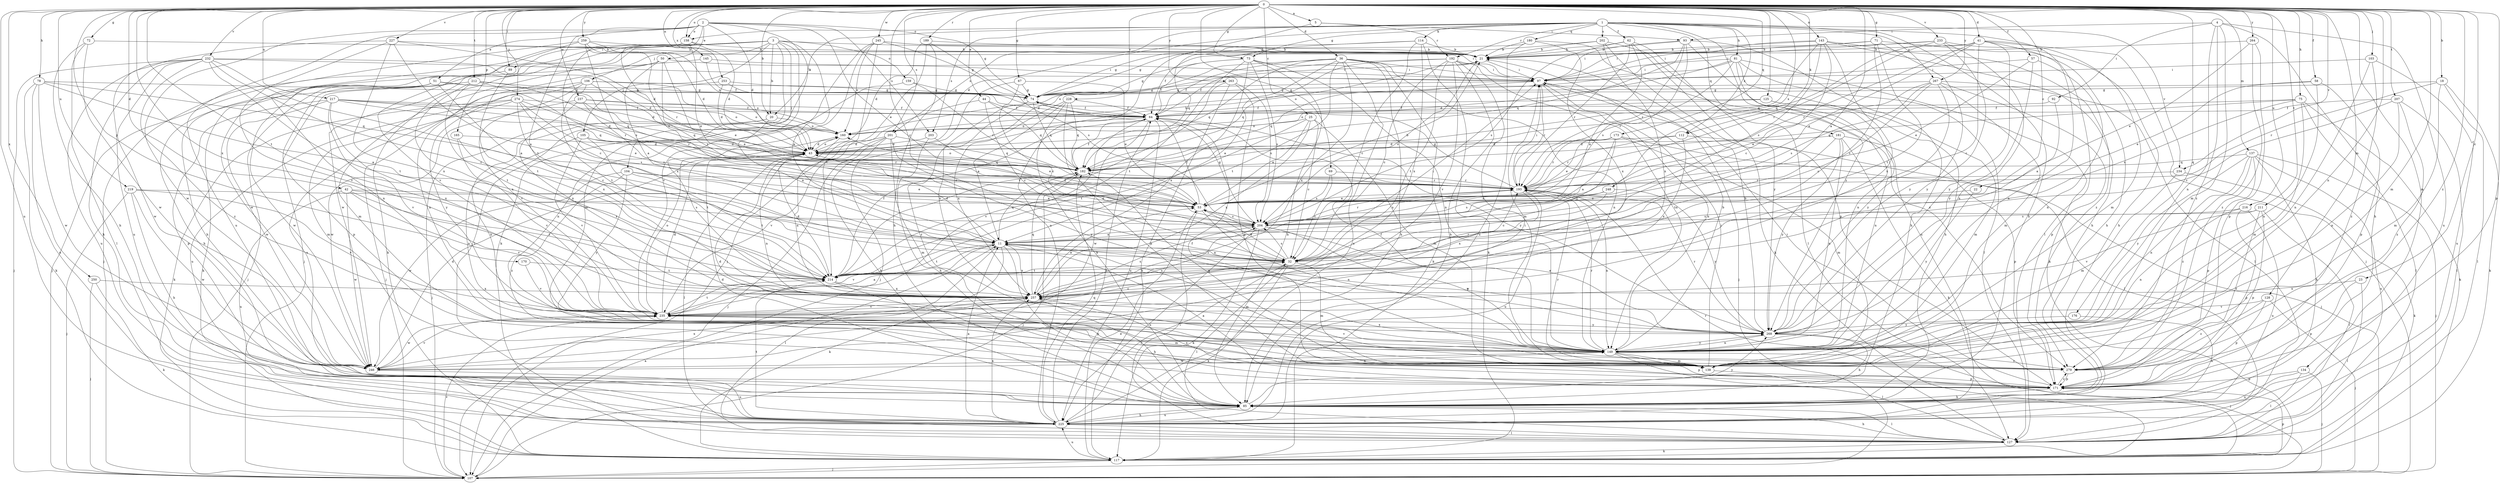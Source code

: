 strict digraph  {
0;
1;
2;
3;
4;
5;
11;
18;
20;
21;
22;
23;
25;
32;
36;
41;
42;
43;
44;
50;
51;
53;
57;
58;
62;
64;
67;
69;
71;
72;
73;
74;
75;
78;
81;
85;
89;
92;
93;
97;
103;
104;
105;
106;
107;
112;
114;
117;
125;
127;
128;
134;
137;
138;
143;
145;
149;
158;
159;
160;
165;
170;
171;
173;
176;
180;
181;
182;
189;
192;
193;
201;
202;
203;
204;
207;
211;
212;
214;
216;
217;
219;
225;
227;
228;
232;
233;
234;
235;
237;
245;
246;
248;
250;
253;
257;
259;
263;
264;
267;
268;
274;
279;
0 -> 5  [label=a];
0 -> 11  [label=a];
0 -> 18  [label=b];
0 -> 20  [label=b];
0 -> 22  [label=c];
0 -> 23  [label=c];
0 -> 25  [label=c];
0 -> 32  [label=c];
0 -> 36  [label=d];
0 -> 41  [label=d];
0 -> 42  [label=d];
0 -> 44  [label=e];
0 -> 57  [label=f];
0 -> 58  [label=f];
0 -> 67  [label=g];
0 -> 69  [label=g];
0 -> 71  [label=g];
0 -> 72  [label=g];
0 -> 73  [label=g];
0 -> 75  [label=h];
0 -> 78  [label=h];
0 -> 89  [label=i];
0 -> 103  [label=j];
0 -> 112  [label=k];
0 -> 125  [label=l];
0 -> 128  [label=m];
0 -> 134  [label=m];
0 -> 137  [label=m];
0 -> 138  [label=m];
0 -> 143  [label=n];
0 -> 145  [label=n];
0 -> 149  [label=n];
0 -> 158  [label=o];
0 -> 165  [label=p];
0 -> 170  [label=p];
0 -> 171  [label=p];
0 -> 173  [label=q];
0 -> 176  [label=q];
0 -> 189  [label=r];
0 -> 201  [label=s];
0 -> 207  [label=t];
0 -> 211  [label=t];
0 -> 212  [label=t];
0 -> 214  [label=t];
0 -> 216  [label=u];
0 -> 217  [label=u];
0 -> 219  [label=u];
0 -> 225  [label=u];
0 -> 227  [label=v];
0 -> 228  [label=v];
0 -> 232  [label=v];
0 -> 233  [label=v];
0 -> 234  [label=v];
0 -> 237  [label=w];
0 -> 245  [label=w];
0 -> 248  [label=x];
0 -> 250  [label=x];
0 -> 253  [label=x];
0 -> 257  [label=x];
0 -> 259  [label=y];
0 -> 263  [label=y];
0 -> 264  [label=y];
0 -> 267  [label=y];
0 -> 274  [label=z];
0 -> 279  [label=z];
1 -> 20  [label=b];
1 -> 43  [label=d];
1 -> 62  [label=f];
1 -> 73  [label=g];
1 -> 81  [label=h];
1 -> 85  [label=h];
1 -> 112  [label=k];
1 -> 114  [label=k];
1 -> 127  [label=l];
1 -> 158  [label=o];
1 -> 180  [label=q];
1 -> 181  [label=q];
1 -> 192  [label=r];
1 -> 201  [label=s];
1 -> 202  [label=s];
1 -> 203  [label=s];
1 -> 234  [label=v];
1 -> 267  [label=y];
1 -> 268  [label=y];
2 -> 43  [label=d];
2 -> 50  [label=e];
2 -> 51  [label=e];
2 -> 53  [label=e];
2 -> 74  [label=g];
2 -> 117  [label=k];
2 -> 158  [label=o];
2 -> 203  [label=s];
2 -> 204  [label=s];
2 -> 214  [label=t];
2 -> 225  [label=u];
2 -> 246  [label=w];
3 -> 11  [label=a];
3 -> 20  [label=b];
3 -> 21  [label=b];
3 -> 89  [label=i];
3 -> 104  [label=j];
3 -> 105  [label=j];
3 -> 106  [label=j];
3 -> 107  [label=j];
3 -> 117  [label=k];
3 -> 127  [label=l];
3 -> 138  [label=m];
3 -> 159  [label=o];
3 -> 246  [label=w];
4 -> 85  [label=h];
4 -> 92  [label=i];
4 -> 93  [label=i];
4 -> 138  [label=m];
4 -> 149  [label=n];
4 -> 225  [label=u];
4 -> 279  [label=z];
5 -> 93  [label=i];
5 -> 192  [label=r];
5 -> 225  [label=u];
11 -> 32  [label=c];
11 -> 43  [label=d];
11 -> 85  [label=h];
11 -> 117  [label=k];
11 -> 127  [label=l];
11 -> 138  [label=m];
11 -> 182  [label=q];
11 -> 214  [label=t];
11 -> 235  [label=v];
11 -> 257  [label=x];
11 -> 268  [label=y];
18 -> 74  [label=g];
18 -> 117  [label=k];
18 -> 127  [label=l];
18 -> 138  [label=m];
18 -> 193  [label=r];
20 -> 11  [label=a];
20 -> 107  [label=j];
20 -> 149  [label=n];
20 -> 160  [label=o];
21 -> 97  [label=i];
21 -> 160  [label=o];
21 -> 204  [label=s];
22 -> 53  [label=e];
22 -> 268  [label=y];
23 -> 127  [label=l];
23 -> 171  [label=p];
23 -> 257  [label=x];
25 -> 32  [label=c];
25 -> 53  [label=e];
25 -> 138  [label=m];
25 -> 160  [label=o];
25 -> 214  [label=t];
25 -> 257  [label=x];
32 -> 11  [label=a];
32 -> 53  [label=e];
32 -> 97  [label=i];
32 -> 117  [label=k];
32 -> 127  [label=l];
32 -> 138  [label=m];
32 -> 204  [label=s];
32 -> 214  [label=t];
36 -> 11  [label=a];
36 -> 43  [label=d];
36 -> 64  [label=f];
36 -> 85  [label=h];
36 -> 97  [label=i];
36 -> 117  [label=k];
36 -> 149  [label=n];
36 -> 182  [label=q];
36 -> 214  [label=t];
36 -> 225  [label=u];
36 -> 257  [label=x];
41 -> 21  [label=b];
41 -> 32  [label=c];
41 -> 53  [label=e];
41 -> 107  [label=j];
41 -> 138  [label=m];
41 -> 149  [label=n];
41 -> 182  [label=q];
41 -> 193  [label=r];
41 -> 268  [label=y];
42 -> 53  [label=e];
42 -> 204  [label=s];
42 -> 214  [label=t];
42 -> 225  [label=u];
42 -> 235  [label=v];
42 -> 246  [label=w];
43 -> 21  [label=b];
43 -> 127  [label=l];
43 -> 160  [label=o];
43 -> 182  [label=q];
44 -> 32  [label=c];
44 -> 64  [label=f];
44 -> 149  [label=n];
44 -> 182  [label=q];
50 -> 11  [label=a];
50 -> 53  [label=e];
50 -> 97  [label=i];
50 -> 138  [label=m];
50 -> 149  [label=n];
50 -> 204  [label=s];
51 -> 43  [label=d];
51 -> 74  [label=g];
51 -> 107  [label=j];
51 -> 117  [label=k];
51 -> 171  [label=p];
51 -> 246  [label=w];
51 -> 257  [label=x];
53 -> 21  [label=b];
53 -> 43  [label=d];
53 -> 64  [label=f];
53 -> 127  [label=l];
53 -> 149  [label=n];
53 -> 204  [label=s];
57 -> 53  [label=e];
57 -> 97  [label=i];
57 -> 149  [label=n];
57 -> 268  [label=y];
58 -> 53  [label=e];
58 -> 74  [label=g];
58 -> 149  [label=n];
58 -> 171  [label=p];
62 -> 11  [label=a];
62 -> 21  [label=b];
62 -> 117  [label=k];
62 -> 127  [label=l];
62 -> 193  [label=r];
62 -> 204  [label=s];
64 -> 160  [label=o];
64 -> 225  [label=u];
64 -> 235  [label=v];
64 -> 246  [label=w];
64 -> 268  [label=y];
67 -> 32  [label=c];
67 -> 53  [label=e];
67 -> 74  [label=g];
67 -> 107  [label=j];
69 -> 32  [label=c];
69 -> 193  [label=r];
69 -> 204  [label=s];
71 -> 21  [label=b];
71 -> 32  [label=c];
71 -> 85  [label=h];
71 -> 97  [label=i];
71 -> 214  [label=t];
71 -> 268  [label=y];
72 -> 21  [label=b];
72 -> 85  [label=h];
72 -> 127  [label=l];
72 -> 246  [label=w];
73 -> 64  [label=f];
73 -> 74  [label=g];
73 -> 85  [label=h];
73 -> 97  [label=i];
73 -> 149  [label=n];
73 -> 204  [label=s];
73 -> 214  [label=t];
73 -> 257  [label=x];
74 -> 64  [label=f];
74 -> 182  [label=q];
74 -> 257  [label=x];
74 -> 279  [label=z];
75 -> 64  [label=f];
75 -> 117  [label=k];
75 -> 127  [label=l];
75 -> 138  [label=m];
75 -> 182  [label=q];
75 -> 204  [label=s];
78 -> 11  [label=a];
78 -> 74  [label=g];
78 -> 117  [label=k];
78 -> 182  [label=q];
78 -> 225  [label=u];
78 -> 246  [label=w];
81 -> 43  [label=d];
81 -> 85  [label=h];
81 -> 97  [label=i];
81 -> 117  [label=k];
81 -> 127  [label=l];
81 -> 149  [label=n];
81 -> 160  [label=o];
81 -> 193  [label=r];
85 -> 43  [label=d];
85 -> 127  [label=l];
85 -> 225  [label=u];
85 -> 268  [label=y];
89 -> 85  [label=h];
89 -> 214  [label=t];
92 -> 11  [label=a];
92 -> 64  [label=f];
93 -> 21  [label=b];
93 -> 85  [label=h];
93 -> 97  [label=i];
93 -> 182  [label=q];
93 -> 193  [label=r];
93 -> 204  [label=s];
93 -> 225  [label=u];
97 -> 74  [label=g];
97 -> 107  [label=j];
97 -> 149  [label=n];
97 -> 182  [label=q];
97 -> 193  [label=r];
103 -> 97  [label=i];
103 -> 149  [label=n];
103 -> 225  [label=u];
103 -> 279  [label=z];
104 -> 53  [label=e];
104 -> 193  [label=r];
104 -> 214  [label=t];
104 -> 246  [label=w];
104 -> 268  [label=y];
104 -> 279  [label=z];
105 -> 43  [label=d];
105 -> 149  [label=n];
105 -> 193  [label=r];
105 -> 214  [label=t];
105 -> 235  [label=v];
106 -> 53  [label=e];
106 -> 74  [label=g];
106 -> 107  [label=j];
106 -> 160  [label=o];
106 -> 214  [label=t];
106 -> 235  [label=v];
106 -> 268  [label=y];
107 -> 11  [label=a];
107 -> 235  [label=v];
112 -> 43  [label=d];
112 -> 127  [label=l];
112 -> 193  [label=r];
112 -> 257  [label=x];
114 -> 21  [label=b];
114 -> 32  [label=c];
114 -> 74  [label=g];
114 -> 117  [label=k];
114 -> 182  [label=q];
114 -> 257  [label=x];
117 -> 53  [label=e];
117 -> 107  [label=j];
117 -> 171  [label=p];
117 -> 225  [label=u];
125 -> 64  [label=f];
125 -> 138  [label=m];
125 -> 149  [label=n];
125 -> 160  [label=o];
127 -> 85  [label=h];
127 -> 117  [label=k];
127 -> 193  [label=r];
128 -> 107  [label=j];
128 -> 171  [label=p];
128 -> 235  [label=v];
128 -> 279  [label=z];
134 -> 107  [label=j];
134 -> 127  [label=l];
134 -> 171  [label=p];
134 -> 225  [label=u];
137 -> 85  [label=h];
137 -> 107  [label=j];
137 -> 149  [label=n];
137 -> 171  [label=p];
137 -> 182  [label=q];
137 -> 225  [label=u];
137 -> 268  [label=y];
137 -> 279  [label=z];
138 -> 97  [label=i];
138 -> 171  [label=p];
138 -> 193  [label=r];
143 -> 21  [label=b];
143 -> 32  [label=c];
143 -> 85  [label=h];
143 -> 97  [label=i];
143 -> 182  [label=q];
143 -> 204  [label=s];
143 -> 257  [label=x];
143 -> 279  [label=z];
145 -> 64  [label=f];
145 -> 97  [label=i];
145 -> 107  [label=j];
149 -> 21  [label=b];
149 -> 64  [label=f];
149 -> 127  [label=l];
149 -> 138  [label=m];
149 -> 171  [label=p];
149 -> 193  [label=r];
149 -> 235  [label=v];
149 -> 246  [label=w];
149 -> 257  [label=x];
149 -> 268  [label=y];
149 -> 279  [label=z];
158 -> 21  [label=b];
158 -> 32  [label=c];
158 -> 43  [label=d];
158 -> 53  [label=e];
158 -> 149  [label=n];
158 -> 246  [label=w];
159 -> 74  [label=g];
159 -> 149  [label=n];
159 -> 193  [label=r];
160 -> 43  [label=d];
160 -> 149  [label=n];
165 -> 43  [label=d];
165 -> 235  [label=v];
165 -> 257  [label=x];
170 -> 214  [label=t];
170 -> 235  [label=v];
171 -> 11  [label=a];
171 -> 85  [label=h];
171 -> 97  [label=i];
171 -> 257  [label=x];
171 -> 279  [label=z];
173 -> 11  [label=a];
173 -> 32  [label=c];
173 -> 43  [label=d];
173 -> 53  [label=e];
173 -> 107  [label=j];
173 -> 138  [label=m];
173 -> 193  [label=r];
176 -> 85  [label=h];
176 -> 268  [label=y];
180 -> 21  [label=b];
180 -> 74  [label=g];
180 -> 225  [label=u];
180 -> 257  [label=x];
180 -> 279  [label=z];
181 -> 43  [label=d];
181 -> 117  [label=k];
181 -> 149  [label=n];
181 -> 171  [label=p];
181 -> 214  [label=t];
181 -> 268  [label=y];
182 -> 64  [label=f];
182 -> 107  [label=j];
182 -> 160  [label=o];
182 -> 193  [label=r];
189 -> 21  [label=b];
189 -> 43  [label=d];
189 -> 85  [label=h];
189 -> 204  [label=s];
189 -> 214  [label=t];
192 -> 32  [label=c];
192 -> 64  [label=f];
192 -> 85  [label=h];
192 -> 97  [label=i];
192 -> 138  [label=m];
192 -> 149  [label=n];
192 -> 182  [label=q];
192 -> 214  [label=t];
192 -> 235  [label=v];
193 -> 53  [label=e];
193 -> 74  [label=g];
193 -> 97  [label=i];
193 -> 149  [label=n];
193 -> 204  [label=s];
193 -> 225  [label=u];
193 -> 257  [label=x];
201 -> 43  [label=d];
201 -> 85  [label=h];
201 -> 107  [label=j];
201 -> 138  [label=m];
201 -> 182  [label=q];
201 -> 235  [label=v];
201 -> 268  [label=y];
202 -> 21  [label=b];
202 -> 64  [label=f];
202 -> 171  [label=p];
202 -> 257  [label=x];
202 -> 268  [label=y];
203 -> 43  [label=d];
203 -> 53  [label=e];
203 -> 85  [label=h];
204 -> 11  [label=a];
204 -> 74  [label=g];
204 -> 117  [label=k];
204 -> 149  [label=n];
204 -> 193  [label=r];
204 -> 225  [label=u];
207 -> 32  [label=c];
207 -> 64  [label=f];
207 -> 127  [label=l];
207 -> 149  [label=n];
207 -> 279  [label=z];
211 -> 127  [label=l];
211 -> 171  [label=p];
211 -> 204  [label=s];
211 -> 235  [label=v];
211 -> 279  [label=z];
212 -> 74  [label=g];
212 -> 85  [label=h];
212 -> 182  [label=q];
212 -> 193  [label=r];
212 -> 214  [label=t];
212 -> 257  [label=x];
214 -> 43  [label=d];
214 -> 64  [label=f];
214 -> 171  [label=p];
214 -> 193  [label=r];
214 -> 257  [label=x];
216 -> 149  [label=n];
216 -> 171  [label=p];
216 -> 204  [label=s];
216 -> 225  [label=u];
217 -> 43  [label=d];
217 -> 64  [label=f];
217 -> 160  [label=o];
217 -> 171  [label=p];
217 -> 182  [label=q];
217 -> 235  [label=v];
217 -> 246  [label=w];
217 -> 257  [label=x];
219 -> 53  [label=e];
219 -> 85  [label=h];
219 -> 107  [label=j];
219 -> 235  [label=v];
219 -> 246  [label=w];
225 -> 11  [label=a];
225 -> 32  [label=c];
225 -> 64  [label=f];
225 -> 85  [label=h];
225 -> 127  [label=l];
225 -> 182  [label=q];
225 -> 214  [label=t];
225 -> 257  [label=x];
227 -> 11  [label=a];
227 -> 21  [label=b];
227 -> 43  [label=d];
227 -> 225  [label=u];
227 -> 235  [label=v];
227 -> 257  [label=x];
228 -> 11  [label=a];
228 -> 64  [label=f];
228 -> 85  [label=h];
228 -> 171  [label=p];
228 -> 182  [label=q];
228 -> 257  [label=x];
232 -> 11  [label=a];
232 -> 32  [label=c];
232 -> 43  [label=d];
232 -> 85  [label=h];
232 -> 97  [label=i];
232 -> 107  [label=j];
232 -> 214  [label=t];
232 -> 225  [label=u];
232 -> 246  [label=w];
232 -> 279  [label=z];
233 -> 21  [label=b];
233 -> 85  [label=h];
233 -> 97  [label=i];
233 -> 149  [label=n];
233 -> 193  [label=r];
233 -> 268  [label=y];
234 -> 117  [label=k];
234 -> 138  [label=m];
234 -> 193  [label=r];
235 -> 11  [label=a];
235 -> 32  [label=c];
235 -> 43  [label=d];
235 -> 138  [label=m];
235 -> 160  [label=o];
235 -> 204  [label=s];
235 -> 214  [label=t];
235 -> 246  [label=w];
235 -> 268  [label=y];
237 -> 64  [label=f];
237 -> 160  [label=o];
237 -> 182  [label=q];
237 -> 204  [label=s];
237 -> 246  [label=w];
237 -> 257  [label=x];
245 -> 21  [label=b];
245 -> 74  [label=g];
245 -> 97  [label=i];
245 -> 107  [label=j];
245 -> 160  [label=o];
245 -> 235  [label=v];
245 -> 257  [label=x];
246 -> 43  [label=d];
246 -> 97  [label=i];
246 -> 149  [label=n];
246 -> 225  [label=u];
246 -> 235  [label=v];
246 -> 257  [label=x];
248 -> 32  [label=c];
248 -> 53  [label=e];
248 -> 204  [label=s];
248 -> 268  [label=y];
250 -> 107  [label=j];
250 -> 117  [label=k];
250 -> 257  [label=x];
253 -> 43  [label=d];
253 -> 64  [label=f];
253 -> 74  [label=g];
253 -> 225  [label=u];
257 -> 53  [label=e];
257 -> 85  [label=h];
257 -> 182  [label=q];
257 -> 204  [label=s];
257 -> 235  [label=v];
259 -> 21  [label=b];
259 -> 43  [label=d];
259 -> 107  [label=j];
259 -> 160  [label=o];
259 -> 193  [label=r];
259 -> 204  [label=s];
259 -> 235  [label=v];
263 -> 74  [label=g];
263 -> 117  [label=k];
263 -> 171  [label=p];
263 -> 204  [label=s];
263 -> 214  [label=t];
264 -> 21  [label=b];
264 -> 53  [label=e];
264 -> 171  [label=p];
264 -> 279  [label=z];
267 -> 32  [label=c];
267 -> 53  [label=e];
267 -> 74  [label=g];
267 -> 127  [label=l];
267 -> 138  [label=m];
267 -> 171  [label=p];
267 -> 204  [label=s];
267 -> 268  [label=y];
268 -> 21  [label=b];
268 -> 53  [label=e];
268 -> 85  [label=h];
268 -> 107  [label=j];
268 -> 149  [label=n];
268 -> 193  [label=r];
274 -> 32  [label=c];
274 -> 53  [label=e];
274 -> 64  [label=f];
274 -> 117  [label=k];
274 -> 138  [label=m];
274 -> 193  [label=r];
274 -> 204  [label=s];
274 -> 225  [label=u];
279 -> 43  [label=d];
279 -> 64  [label=f];
279 -> 171  [label=p];
279 -> 182  [label=q];
}
